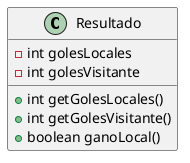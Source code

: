 @startuml
class Resultado {
- int golesLocales
- int golesVisitante
+ int getGolesLocales()
+ int getGolesVisitante()
+ boolean ganoLocal()
}
@enduml